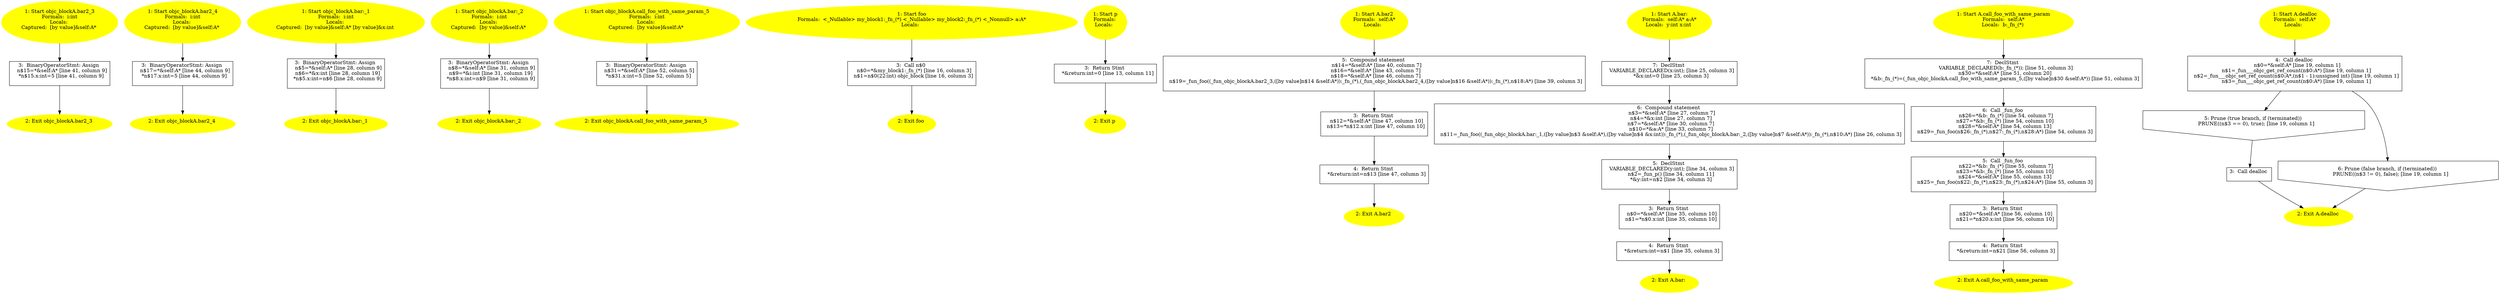 /* @generated */
digraph cfg {
"objc_blockA.bar2_3(class A).d749ef9e4d7f0a45237d8fe9e40fc593_1" [label="1: Start objc_blockA.bar2_3\nFormals:  i:int\nLocals: \nCaptured:  [by value]&self:A* \n  " color=yellow style=filled]
	

	 "objc_blockA.bar2_3(class A).d749ef9e4d7f0a45237d8fe9e40fc593_1" -> "objc_blockA.bar2_3(class A).d749ef9e4d7f0a45237d8fe9e40fc593_3" ;
"objc_blockA.bar2_3(class A).d749ef9e4d7f0a45237d8fe9e40fc593_2" [label="2: Exit objc_blockA.bar2_3 \n  " color=yellow style=filled]
	

"objc_blockA.bar2_3(class A).d749ef9e4d7f0a45237d8fe9e40fc593_3" [label="3:  BinaryOperatorStmt: Assign \n   n$15=*&self:A* [line 41, column 9]\n  *n$15.x:int=5 [line 41, column 9]\n " shape="box"]
	

	 "objc_blockA.bar2_3(class A).d749ef9e4d7f0a45237d8fe9e40fc593_3" -> "objc_blockA.bar2_3(class A).d749ef9e4d7f0a45237d8fe9e40fc593_2" ;
"objc_blockA.bar2_4(class A).a4f29e420077ca6ce7e44776941a7430_1" [label="1: Start objc_blockA.bar2_4\nFormals:  i:int\nLocals: \nCaptured:  [by value]&self:A* \n  " color=yellow style=filled]
	

	 "objc_blockA.bar2_4(class A).a4f29e420077ca6ce7e44776941a7430_1" -> "objc_blockA.bar2_4(class A).a4f29e420077ca6ce7e44776941a7430_3" ;
"objc_blockA.bar2_4(class A).a4f29e420077ca6ce7e44776941a7430_2" [label="2: Exit objc_blockA.bar2_4 \n  " color=yellow style=filled]
	

"objc_blockA.bar2_4(class A).a4f29e420077ca6ce7e44776941a7430_3" [label="3:  BinaryOperatorStmt: Assign \n   n$17=*&self:A* [line 44, column 9]\n  *n$17.x:int=5 [line 44, column 9]\n " shape="box"]
	

	 "objc_blockA.bar2_4(class A).a4f29e420077ca6ce7e44776941a7430_3" -> "objc_blockA.bar2_4(class A).a4f29e420077ca6ce7e44776941a7430_2" ;
"objc_blockA.bar:_1(class A).3dfd8f5104e9624c9f972777203745e3_1" [label="1: Start objc_blockA.bar:_1\nFormals:  i:int\nLocals: \nCaptured:  [by value]&self:A* [by value]&x:int \n  " color=yellow style=filled]
	

	 "objc_blockA.bar:_1(class A).3dfd8f5104e9624c9f972777203745e3_1" -> "objc_blockA.bar:_1(class A).3dfd8f5104e9624c9f972777203745e3_3" ;
"objc_blockA.bar:_1(class A).3dfd8f5104e9624c9f972777203745e3_2" [label="2: Exit objc_blockA.bar:_1 \n  " color=yellow style=filled]
	

"objc_blockA.bar:_1(class A).3dfd8f5104e9624c9f972777203745e3_3" [label="3:  BinaryOperatorStmt: Assign \n   n$5=*&self:A* [line 28, column 9]\n  n$6=*&x:int [line 28, column 19]\n  *n$5.x:int=n$6 [line 28, column 9]\n " shape="box"]
	

	 "objc_blockA.bar:_1(class A).3dfd8f5104e9624c9f972777203745e3_3" -> "objc_blockA.bar:_1(class A).3dfd8f5104e9624c9f972777203745e3_2" ;
"objc_blockA.bar:_2(class A).714c02790d023adc163c946a9f0220cd_1" [label="1: Start objc_blockA.bar:_2\nFormals:  i:int\nLocals: \nCaptured:  [by value]&self:A* \n  " color=yellow style=filled]
	

	 "objc_blockA.bar:_2(class A).714c02790d023adc163c946a9f0220cd_1" -> "objc_blockA.bar:_2(class A).714c02790d023adc163c946a9f0220cd_3" ;
"objc_blockA.bar:_2(class A).714c02790d023adc163c946a9f0220cd_2" [label="2: Exit objc_blockA.bar:_2 \n  " color=yellow style=filled]
	

"objc_blockA.bar:_2(class A).714c02790d023adc163c946a9f0220cd_3" [label="3:  BinaryOperatorStmt: Assign \n   n$8=*&self:A* [line 31, column 9]\n  n$9=*&i:int [line 31, column 19]\n  *n$8.x:int=n$9 [line 31, column 9]\n " shape="box"]
	

	 "objc_blockA.bar:_2(class A).714c02790d023adc163c946a9f0220cd_3" -> "objc_blockA.bar:_2(class A).714c02790d023adc163c946a9f0220cd_2" ;
"objc_blockA.call_foo_with_same_param_5(class A).03c7f776ebd8253258577359808dec16_1" [label="1: Start objc_blockA.call_foo_with_same_param_5\nFormals:  i:int\nLocals: \nCaptured:  [by value]&self:A* \n  " color=yellow style=filled]
	

	 "objc_blockA.call_foo_with_same_param_5(class A).03c7f776ebd8253258577359808dec16_1" -> "objc_blockA.call_foo_with_same_param_5(class A).03c7f776ebd8253258577359808dec16_3" ;
"objc_blockA.call_foo_with_same_param_5(class A).03c7f776ebd8253258577359808dec16_2" [label="2: Exit objc_blockA.call_foo_with_same_param_5 \n  " color=yellow style=filled]
	

"objc_blockA.call_foo_with_same_param_5(class A).03c7f776ebd8253258577359808dec16_3" [label="3:  BinaryOperatorStmt: Assign \n   n$31=*&self:A* [line 52, column 5]\n  *n$31.x:int=5 [line 52, column 5]\n " shape="box"]
	

	 "objc_blockA.call_foo_with_same_param_5(class A).03c7f776ebd8253258577359808dec16_3" -> "objc_blockA.call_foo_with_same_param_5(class A).03c7f776ebd8253258577359808dec16_2" ;
"foo.acbd18db4cc2f85cedef654fccc4a4d8_1" [label="1: Start foo\nFormals:  <_Nullable> my_block1:_fn_(*) <_Nullable> my_block2:_fn_(*) <_Nonnull> a:A*\nLocals:  \n  " color=yellow style=filled]
	

	 "foo.acbd18db4cc2f85cedef654fccc4a4d8_1" -> "foo.acbd18db4cc2f85cedef654fccc4a4d8_3" ;
"foo.acbd18db4cc2f85cedef654fccc4a4d8_2" [label="2: Exit foo \n  " color=yellow style=filled]
	

"foo.acbd18db4cc2f85cedef654fccc4a4d8_3" [label="3:  Call n$0 \n   n$0=*&my_block1:_fn_(*) [line 16, column 3]\n  n$1=n$0(22:int) objc_block [line 16, column 3]\n " shape="box"]
	

	 "foo.acbd18db4cc2f85cedef654fccc4a4d8_3" -> "foo.acbd18db4cc2f85cedef654fccc4a4d8_2" ;
"p.83878c91171338902e0fe0fb97a8c47a_1" [label="1: Start p\nFormals: \nLocals:  \n  " color=yellow style=filled]
	

	 "p.83878c91171338902e0fe0fb97a8c47a_1" -> "p.83878c91171338902e0fe0fb97a8c47a_3" ;
"p.83878c91171338902e0fe0fb97a8c47a_2" [label="2: Exit p \n  " color=yellow style=filled]
	

"p.83878c91171338902e0fe0fb97a8c47a_3" [label="3:  Return Stmt \n   *&return:int=0 [line 13, column 11]\n " shape="box"]
	

	 "p.83878c91171338902e0fe0fb97a8c47a_3" -> "p.83878c91171338902e0fe0fb97a8c47a_2" ;
"bar2#A#[instance].2f0519276ed04788653f2f680698efeb_1" [label="1: Start A.bar2\nFormals:  self:A*\nLocals:  \n  " color=yellow style=filled]
	

	 "bar2#A#[instance].2f0519276ed04788653f2f680698efeb_1" -> "bar2#A#[instance].2f0519276ed04788653f2f680698efeb_5" ;
"bar2#A#[instance].2f0519276ed04788653f2f680698efeb_2" [label="2: Exit A.bar2 \n  " color=yellow style=filled]
	

"bar2#A#[instance].2f0519276ed04788653f2f680698efeb_3" [label="3:  Return Stmt \n   n$12=*&self:A* [line 47, column 10]\n  n$13=*n$12.x:int [line 47, column 10]\n " shape="box"]
	

	 "bar2#A#[instance].2f0519276ed04788653f2f680698efeb_3" -> "bar2#A#[instance].2f0519276ed04788653f2f680698efeb_4" ;
"bar2#A#[instance].2f0519276ed04788653f2f680698efeb_4" [label="4:  Return Stmt \n   *&return:int=n$13 [line 47, column 3]\n " shape="box"]
	

	 "bar2#A#[instance].2f0519276ed04788653f2f680698efeb_4" -> "bar2#A#[instance].2f0519276ed04788653f2f680698efeb_2" ;
"bar2#A#[instance].2f0519276ed04788653f2f680698efeb_5" [label="5:  Compound statement \n   n$14=*&self:A* [line 40, column 7]\n  n$16=*&self:A* [line 43, column 7]\n  n$18=*&self:A* [line 46, column 7]\n  n$19=_fun_foo((_fun_objc_blockA.bar2_3,([by value]n$14 &self:A*)):_fn_(*),(_fun_objc_blockA.bar2_4,([by value]n$16 &self:A*)):_fn_(*),n$18:A*) [line 39, column 3]\n " shape="box"]
	

	 "bar2#A#[instance].2f0519276ed04788653f2f680698efeb_5" -> "bar2#A#[instance].2f0519276ed04788653f2f680698efeb_3" ;
"bar:#A(class A)#[instance].8e6cfff8b86359b65ec968a8166a08c2_1" [label="1: Start A.bar:\nFormals:  self:A* a:A*\nLocals:  y:int x:int \n  " color=yellow style=filled]
	

	 "bar:#A(class A)#[instance].8e6cfff8b86359b65ec968a8166a08c2_1" -> "bar:#A(class A)#[instance].8e6cfff8b86359b65ec968a8166a08c2_7" ;
"bar:#A(class A)#[instance].8e6cfff8b86359b65ec968a8166a08c2_2" [label="2: Exit A.bar: \n  " color=yellow style=filled]
	

"bar:#A(class A)#[instance].8e6cfff8b86359b65ec968a8166a08c2_3" [label="3:  Return Stmt \n   n$0=*&self:A* [line 35, column 10]\n  n$1=*n$0.x:int [line 35, column 10]\n " shape="box"]
	

	 "bar:#A(class A)#[instance].8e6cfff8b86359b65ec968a8166a08c2_3" -> "bar:#A(class A)#[instance].8e6cfff8b86359b65ec968a8166a08c2_4" ;
"bar:#A(class A)#[instance].8e6cfff8b86359b65ec968a8166a08c2_4" [label="4:  Return Stmt \n   *&return:int=n$1 [line 35, column 3]\n " shape="box"]
	

	 "bar:#A(class A)#[instance].8e6cfff8b86359b65ec968a8166a08c2_4" -> "bar:#A(class A)#[instance].8e6cfff8b86359b65ec968a8166a08c2_2" ;
"bar:#A(class A)#[instance].8e6cfff8b86359b65ec968a8166a08c2_5" [label="5:  DeclStmt \n   VARIABLE_DECLARED(y:int); [line 34, column 3]\n  n$2=_fun_p() [line 34, column 11]\n  *&y:int=n$2 [line 34, column 3]\n " shape="box"]
	

	 "bar:#A(class A)#[instance].8e6cfff8b86359b65ec968a8166a08c2_5" -> "bar:#A(class A)#[instance].8e6cfff8b86359b65ec968a8166a08c2_3" ;
"bar:#A(class A)#[instance].8e6cfff8b86359b65ec968a8166a08c2_6" [label="6:  Compound statement \n   n$3=*&self:A* [line 27, column 7]\n  n$4=*&x:int [line 27, column 7]\n  n$7=*&self:A* [line 30, column 7]\n  n$10=*&a:A* [line 33, column 7]\n  n$11=_fun_foo((_fun_objc_blockA.bar:_1,([by value]n$3 &self:A*),([by value]n$4 &x:int)):_fn_(*),(_fun_objc_blockA.bar:_2,([by value]n$7 &self:A*)):_fn_(*),n$10:A*) [line 26, column 3]\n " shape="box"]
	

	 "bar:#A(class A)#[instance].8e6cfff8b86359b65ec968a8166a08c2_6" -> "bar:#A(class A)#[instance].8e6cfff8b86359b65ec968a8166a08c2_5" ;
"bar:#A(class A)#[instance].8e6cfff8b86359b65ec968a8166a08c2_7" [label="7:  DeclStmt \n   VARIABLE_DECLARED(x:int); [line 25, column 3]\n  *&x:int=0 [line 25, column 3]\n " shape="box"]
	

	 "bar:#A(class A)#[instance].8e6cfff8b86359b65ec968a8166a08c2_7" -> "bar:#A(class A)#[instance].8e6cfff8b86359b65ec968a8166a08c2_6" ;
"call_foo_with_same_param#A#[instance].0f7e046192340a4940afea8740e23732_1" [label="1: Start A.call_foo_with_same_param\nFormals:  self:A*\nLocals:  b:_fn_(*) \n  " color=yellow style=filled]
	

	 "call_foo_with_same_param#A#[instance].0f7e046192340a4940afea8740e23732_1" -> "call_foo_with_same_param#A#[instance].0f7e046192340a4940afea8740e23732_7" ;
"call_foo_with_same_param#A#[instance].0f7e046192340a4940afea8740e23732_2" [label="2: Exit A.call_foo_with_same_param \n  " color=yellow style=filled]
	

"call_foo_with_same_param#A#[instance].0f7e046192340a4940afea8740e23732_3" [label="3:  Return Stmt \n   n$20=*&self:A* [line 56, column 10]\n  n$21=*n$20.x:int [line 56, column 10]\n " shape="box"]
	

	 "call_foo_with_same_param#A#[instance].0f7e046192340a4940afea8740e23732_3" -> "call_foo_with_same_param#A#[instance].0f7e046192340a4940afea8740e23732_4" ;
"call_foo_with_same_param#A#[instance].0f7e046192340a4940afea8740e23732_4" [label="4:  Return Stmt \n   *&return:int=n$21 [line 56, column 3]\n " shape="box"]
	

	 "call_foo_with_same_param#A#[instance].0f7e046192340a4940afea8740e23732_4" -> "call_foo_with_same_param#A#[instance].0f7e046192340a4940afea8740e23732_2" ;
"call_foo_with_same_param#A#[instance].0f7e046192340a4940afea8740e23732_5" [label="5:  Call _fun_foo \n   n$22=*&b:_fn_(*) [line 55, column 7]\n  n$23=*&b:_fn_(*) [line 55, column 10]\n  n$24=*&self:A* [line 55, column 13]\n  n$25=_fun_foo(n$22:_fn_(*),n$23:_fn_(*),n$24:A*) [line 55, column 3]\n " shape="box"]
	

	 "call_foo_with_same_param#A#[instance].0f7e046192340a4940afea8740e23732_5" -> "call_foo_with_same_param#A#[instance].0f7e046192340a4940afea8740e23732_3" ;
"call_foo_with_same_param#A#[instance].0f7e046192340a4940afea8740e23732_6" [label="6:  Call _fun_foo \n   n$26=*&b:_fn_(*) [line 54, column 7]\n  n$27=*&b:_fn_(*) [line 54, column 10]\n  n$28=*&self:A* [line 54, column 13]\n  n$29=_fun_foo(n$26:_fn_(*),n$27:_fn_(*),n$28:A*) [line 54, column 3]\n " shape="box"]
	

	 "call_foo_with_same_param#A#[instance].0f7e046192340a4940afea8740e23732_6" -> "call_foo_with_same_param#A#[instance].0f7e046192340a4940afea8740e23732_5" ;
"call_foo_with_same_param#A#[instance].0f7e046192340a4940afea8740e23732_7" [label="7:  DeclStmt \n   VARIABLE_DECLARED(b:_fn_(*)); [line 51, column 3]\n  n$30=*&self:A* [line 51, column 20]\n  *&b:_fn_(*)=(_fun_objc_blockA.call_foo_with_same_param_5,([by value]n$30 &self:A*)) [line 51, column 3]\n " shape="box"]
	

	 "call_foo_with_same_param#A#[instance].0f7e046192340a4940afea8740e23732_7" -> "call_foo_with_same_param#A#[instance].0f7e046192340a4940afea8740e23732_6" ;
"dealloc#A#[instance].cb1004dc8428c0dcd735a40b9258fa61_1" [label="1: Start A.dealloc\nFormals:  self:A*\nLocals:  \n  " color=yellow style=filled]
	

	 "dealloc#A#[instance].cb1004dc8428c0dcd735a40b9258fa61_1" -> "dealloc#A#[instance].cb1004dc8428c0dcd735a40b9258fa61_4" ;
"dealloc#A#[instance].cb1004dc8428c0dcd735a40b9258fa61_2" [label="2: Exit A.dealloc \n  " color=yellow style=filled]
	

"dealloc#A#[instance].cb1004dc8428c0dcd735a40b9258fa61_3" [label="3:  Call dealloc \n  " shape="box"]
	

	 "dealloc#A#[instance].cb1004dc8428c0dcd735a40b9258fa61_3" -> "dealloc#A#[instance].cb1004dc8428c0dcd735a40b9258fa61_2" ;
"dealloc#A#[instance].cb1004dc8428c0dcd735a40b9258fa61_4" [label="4:  Call dealloc \n   n$0=*&self:A* [line 19, column 1]\n  n$1=_fun___objc_get_ref_count(n$0:A*) [line 19, column 1]\n  n$2=_fun___objc_set_ref_count(n$0:A*,(n$1 - 1):unsigned int) [line 19, column 1]\n  n$3=_fun___objc_get_ref_count(n$0:A*) [line 19, column 1]\n " shape="box"]
	

	 "dealloc#A#[instance].cb1004dc8428c0dcd735a40b9258fa61_4" -> "dealloc#A#[instance].cb1004dc8428c0dcd735a40b9258fa61_5" ;
	 "dealloc#A#[instance].cb1004dc8428c0dcd735a40b9258fa61_4" -> "dealloc#A#[instance].cb1004dc8428c0dcd735a40b9258fa61_6" ;
"dealloc#A#[instance].cb1004dc8428c0dcd735a40b9258fa61_5" [label="5: Prune (true branch, if (terminated)) \n   PRUNE((n$3 == 0), true); [line 19, column 1]\n " shape="invhouse"]
	

	 "dealloc#A#[instance].cb1004dc8428c0dcd735a40b9258fa61_5" -> "dealloc#A#[instance].cb1004dc8428c0dcd735a40b9258fa61_3" ;
"dealloc#A#[instance].cb1004dc8428c0dcd735a40b9258fa61_6" [label="6: Prune (false branch, if (terminated)) \n   PRUNE((n$3 != 0), false); [line 19, column 1]\n " shape="invhouse"]
	

	 "dealloc#A#[instance].cb1004dc8428c0dcd735a40b9258fa61_6" -> "dealloc#A#[instance].cb1004dc8428c0dcd735a40b9258fa61_2" ;
}
